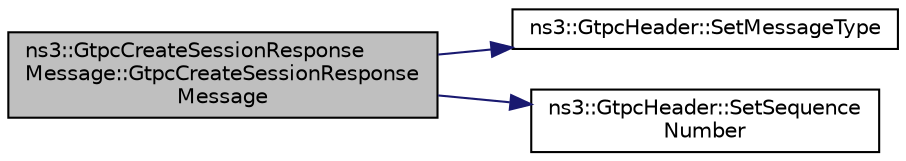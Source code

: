 digraph "ns3::GtpcCreateSessionResponseMessage::GtpcCreateSessionResponseMessage"
{
 // LATEX_PDF_SIZE
  edge [fontname="Helvetica",fontsize="10",labelfontname="Helvetica",labelfontsize="10"];
  node [fontname="Helvetica",fontsize="10",shape=record];
  rankdir="LR";
  Node1 [label="ns3::GtpcCreateSessionResponse\lMessage::GtpcCreateSessionResponse\lMessage",height=0.2,width=0.4,color="black", fillcolor="grey75", style="filled", fontcolor="black",tooltip=" "];
  Node1 -> Node2 [color="midnightblue",fontsize="10",style="solid",fontname="Helvetica"];
  Node2 [label="ns3::GtpcHeader::SetMessageType",height=0.2,width=0.4,color="black", fillcolor="white", style="filled",URL="$classns3_1_1_gtpc_header.html#a379d52455457f440b7d0d484b381e287",tooltip="Set message type."];
  Node1 -> Node3 [color="midnightblue",fontsize="10",style="solid",fontname="Helvetica"];
  Node3 [label="ns3::GtpcHeader::SetSequence\lNumber",height=0.2,width=0.4,color="black", fillcolor="white", style="filled",URL="$classns3_1_1_gtpc_header.html#a8e06cc7d333562c96242084197482e90",tooltip="Set sequence number."];
}

